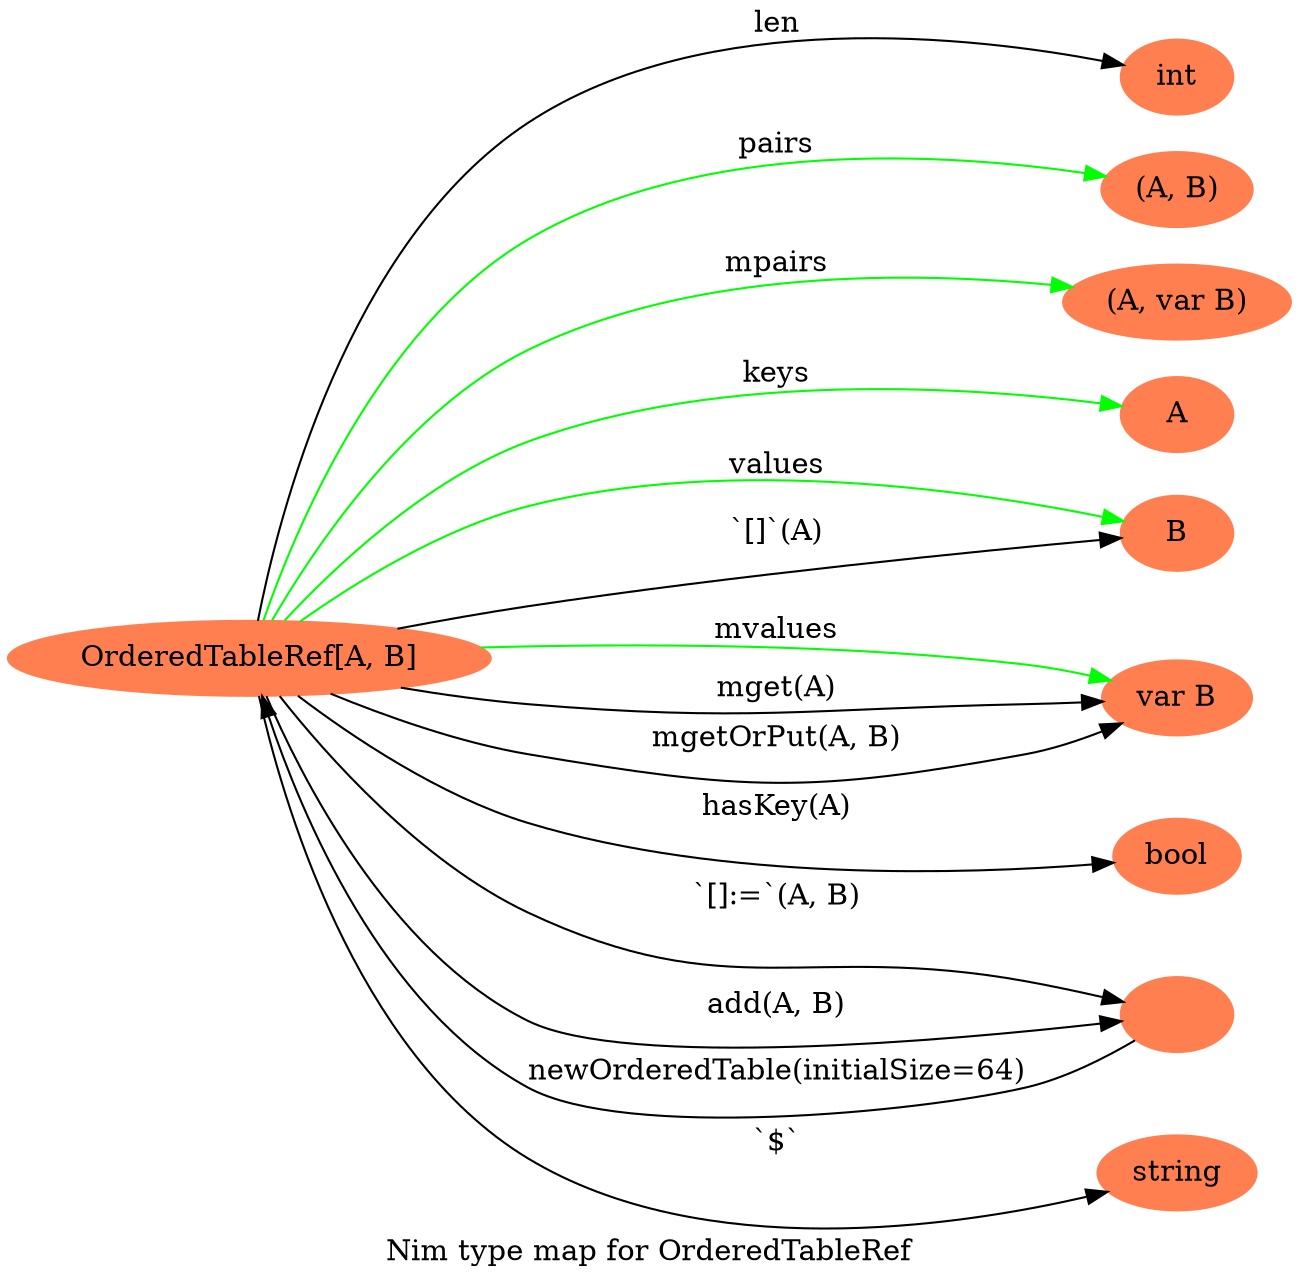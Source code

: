 digraph {
graph [
label = "Nim type map for OrderedTableRef";
rankdir=LR;
];
node[color=coral, style=filled, label="OrderedTableRef[A, B]" ] N0;
node[color=coral, style=filled, label="int" ] N1;
N0 -> N1 [color="", label="len" ];
node[color=coral, style=filled, label="(A, B)" ] N2;
N0 -> N2 [color="green", label="pairs" ];
node[color=coral, style=filled, label="(A, var B)" ] N3;
N0 -> N3 [color="green", label="mpairs" ];
node[color=coral, style=filled, label="A" ] N4;
N0 -> N4 [color="green", label="keys" ];
node[color=coral, style=filled, label="B" ] N5;
N0 -> N5 [color="green", label="values" ];
node[color=coral, style=filled, label="var B" ] N6;
N0 -> N6 [color="green", label="mvalues" ];
N0 -> N5 [color="", label="`[]`(A)" ];
N0 -> N6 [color="", label="mget(A)" ];
N0 -> N6 [color="", label="mgetOrPut(A, B)" ];
node[color=coral, style=filled, label="bool" ] N7;
N0 -> N7 [color="", label="hasKey(A)" ];
node[color=coral, style=filled, label="" ] N8;
N0 -> N8 [color="", label="`[]:=`(A, B)" ];
N0 -> N8 [color="", label="add(A, B)" ];
N8 -> N0 [color="", label="newOrderedTable(initialSize=64)" ];
node[color=coral, style=filled, label="string" ] N9;
N0 -> N9 [color="", label="`$`" ];
}
